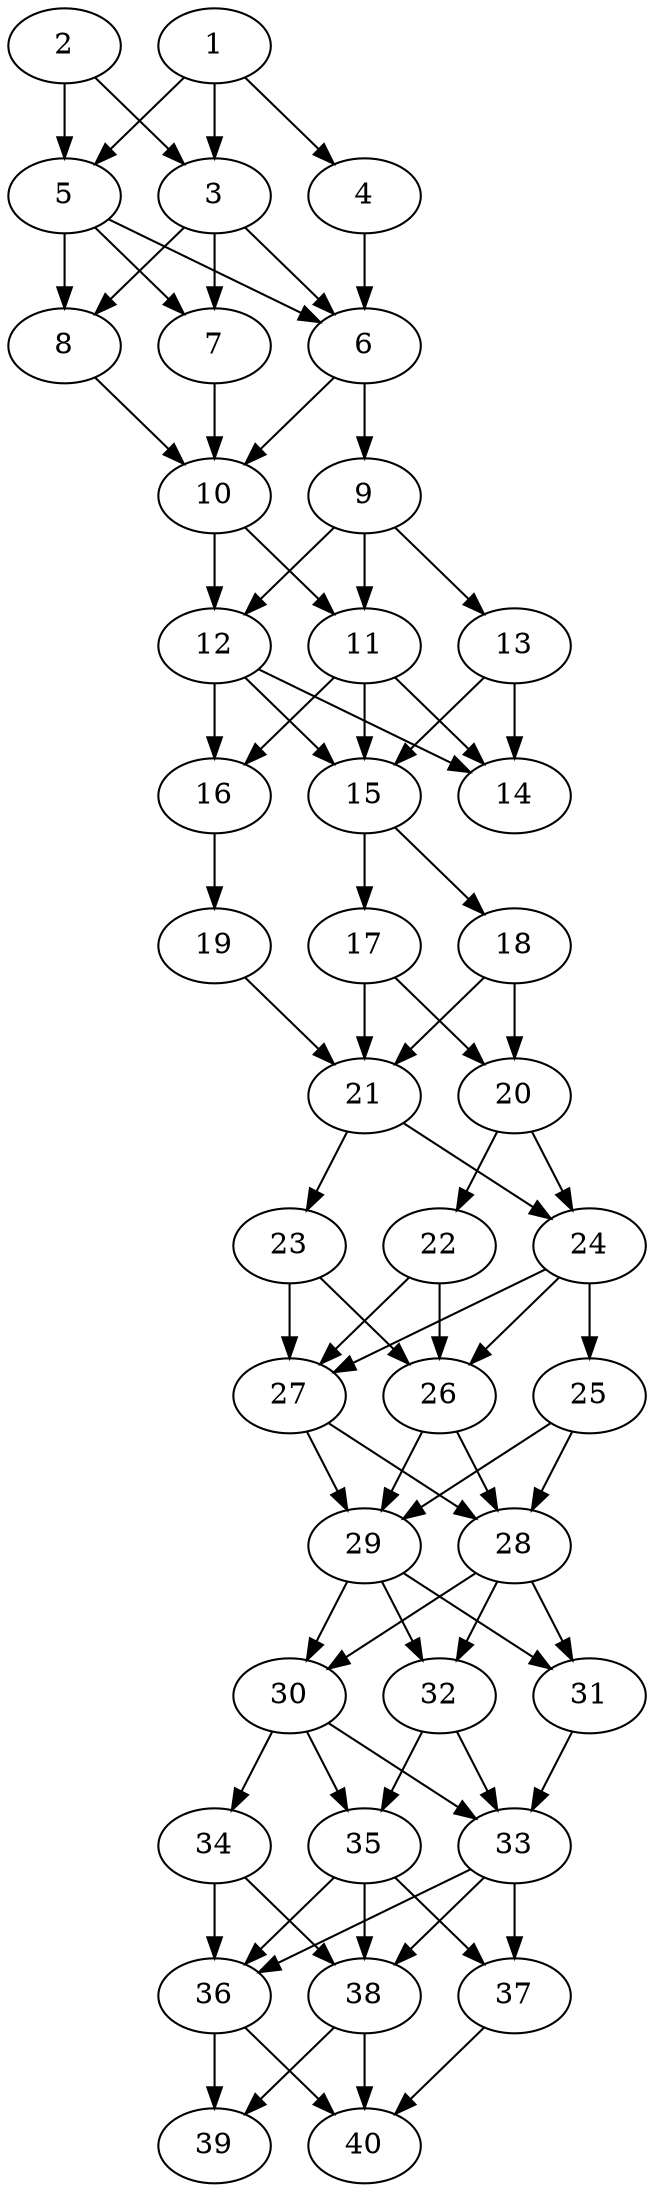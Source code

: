 // DAG automatically generated by daggen at Thu Oct  3 14:06:48 2019
// ./daggen --dot -n 40 --ccr 0.5 --fat 0.3 --regular 0.9 --density 0.9 --mindata 5242880 --maxdata 52428800 
digraph G {
  1 [size="65710080", alpha="0.08", expect_size="32855040"] 
  1 -> 3 [size ="32855040"]
  1 -> 4 [size ="32855040"]
  1 -> 5 [size ="32855040"]
  2 [size="43819008", alpha="0.07", expect_size="21909504"] 
  2 -> 3 [size ="21909504"]
  2 -> 5 [size ="21909504"]
  3 [size="26691584", alpha="0.09", expect_size="13345792"] 
  3 -> 6 [size ="13345792"]
  3 -> 7 [size ="13345792"]
  3 -> 8 [size ="13345792"]
  4 [size="22136832", alpha="0.14", expect_size="11068416"] 
  4 -> 6 [size ="11068416"]
  5 [size="17108992", alpha="0.14", expect_size="8554496"] 
  5 -> 6 [size ="8554496"]
  5 -> 7 [size ="8554496"]
  5 -> 8 [size ="8554496"]
  6 [size="39352320", alpha="0.13", expect_size="19676160"] 
  6 -> 9 [size ="19676160"]
  6 -> 10 [size ="19676160"]
  7 [size="35377152", alpha="0.12", expect_size="17688576"] 
  7 -> 10 [size ="17688576"]
  8 [size="17823744", alpha="0.02", expect_size="8911872"] 
  8 -> 10 [size ="8911872"]
  9 [size="76038144", alpha="0.03", expect_size="38019072"] 
  9 -> 11 [size ="38019072"]
  9 -> 12 [size ="38019072"]
  9 -> 13 [size ="38019072"]
  10 [size="49016832", alpha="0.14", expect_size="24508416"] 
  10 -> 11 [size ="24508416"]
  10 -> 12 [size ="24508416"]
  11 [size="91471872", alpha="0.18", expect_size="45735936"] 
  11 -> 14 [size ="45735936"]
  11 -> 15 [size ="45735936"]
  11 -> 16 [size ="45735936"]
  12 [size="34637824", alpha="0.13", expect_size="17318912"] 
  12 -> 14 [size ="17318912"]
  12 -> 15 [size ="17318912"]
  12 -> 16 [size ="17318912"]
  13 [size="65564672", alpha="0.03", expect_size="32782336"] 
  13 -> 14 [size ="32782336"]
  13 -> 15 [size ="32782336"]
  14 [size="11638784", alpha="0.06", expect_size="5819392"] 
  15 [size="79253504", alpha="0.03", expect_size="39626752"] 
  15 -> 17 [size ="39626752"]
  15 -> 18 [size ="39626752"]
  16 [size="50876416", alpha="0.02", expect_size="25438208"] 
  16 -> 19 [size ="25438208"]
  17 [size="18774016", alpha="0.04", expect_size="9387008"] 
  17 -> 20 [size ="9387008"]
  17 -> 21 [size ="9387008"]
  18 [size="76656640", alpha="0.16", expect_size="38328320"] 
  18 -> 20 [size ="38328320"]
  18 -> 21 [size ="38328320"]
  19 [size="85231616", alpha="0.06", expect_size="42615808"] 
  19 -> 21 [size ="42615808"]
  20 [size="101437440", alpha="0.11", expect_size="50718720"] 
  20 -> 22 [size ="50718720"]
  20 -> 24 [size ="50718720"]
  21 [size="72079360", alpha="0.08", expect_size="36039680"] 
  21 -> 23 [size ="36039680"]
  21 -> 24 [size ="36039680"]
  22 [size="61599744", alpha="0.12", expect_size="30799872"] 
  22 -> 26 [size ="30799872"]
  22 -> 27 [size ="30799872"]
  23 [size="27351040", alpha="0.20", expect_size="13675520"] 
  23 -> 26 [size ="13675520"]
  23 -> 27 [size ="13675520"]
  24 [size="42567680", alpha="0.10", expect_size="21283840"] 
  24 -> 25 [size ="21283840"]
  24 -> 26 [size ="21283840"]
  24 -> 27 [size ="21283840"]
  25 [size="72642560", alpha="0.01", expect_size="36321280"] 
  25 -> 28 [size ="36321280"]
  25 -> 29 [size ="36321280"]
  26 [size="87195648", alpha="0.19", expect_size="43597824"] 
  26 -> 28 [size ="43597824"]
  26 -> 29 [size ="43597824"]
  27 [size="94504960", alpha="0.02", expect_size="47252480"] 
  27 -> 28 [size ="47252480"]
  27 -> 29 [size ="47252480"]
  28 [size="17080320", alpha="0.06", expect_size="8540160"] 
  28 -> 30 [size ="8540160"]
  28 -> 31 [size ="8540160"]
  28 -> 32 [size ="8540160"]
  29 [size="93440000", alpha="0.04", expect_size="46720000"] 
  29 -> 30 [size ="46720000"]
  29 -> 31 [size ="46720000"]
  29 -> 32 [size ="46720000"]
  30 [size="26300416", alpha="0.11", expect_size="13150208"] 
  30 -> 33 [size ="13150208"]
  30 -> 34 [size ="13150208"]
  30 -> 35 [size ="13150208"]
  31 [size="78753792", alpha="0.14", expect_size="39376896"] 
  31 -> 33 [size ="39376896"]
  32 [size="22910976", alpha="0.03", expect_size="11455488"] 
  32 -> 33 [size ="11455488"]
  32 -> 35 [size ="11455488"]
  33 [size="80850944", alpha="0.03", expect_size="40425472"] 
  33 -> 36 [size ="40425472"]
  33 -> 37 [size ="40425472"]
  33 -> 38 [size ="40425472"]
  34 [size="80037888", alpha="0.04", expect_size="40018944"] 
  34 -> 36 [size ="40018944"]
  34 -> 38 [size ="40018944"]
  35 [size="32120832", alpha="0.19", expect_size="16060416"] 
  35 -> 36 [size ="16060416"]
  35 -> 37 [size ="16060416"]
  35 -> 38 [size ="16060416"]
  36 [size="38100992", alpha="0.03", expect_size="19050496"] 
  36 -> 39 [size ="19050496"]
  36 -> 40 [size ="19050496"]
  37 [size="32471040", alpha="0.08", expect_size="16235520"] 
  37 -> 40 [size ="16235520"]
  38 [size="40124416", alpha="0.08", expect_size="20062208"] 
  38 -> 39 [size ="20062208"]
  38 -> 40 [size ="20062208"]
  39 [size="68401152", alpha="0.03", expect_size="34200576"] 
  40 [size="88485888", alpha="0.18", expect_size="44242944"] 
}
